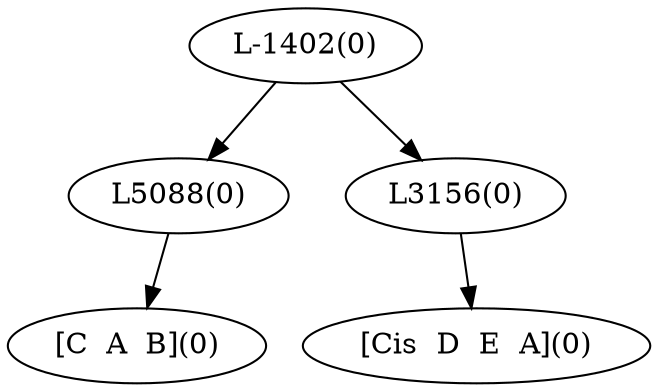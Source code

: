 digraph sample{
"L5088(0)"->"[C  A  B](0)"
"L3156(0)"->"[Cis  D  E  A](0)"
"L-1402(0)"->"L5088(0)"
"L-1402(0)"->"L3156(0)"
{rank = min; "L-1402(0)"}
{rank = same; "L5088(0)"; "L3156(0)";}
{rank = max; "[C  A  B](0)"; "[Cis  D  E  A](0)";}
}